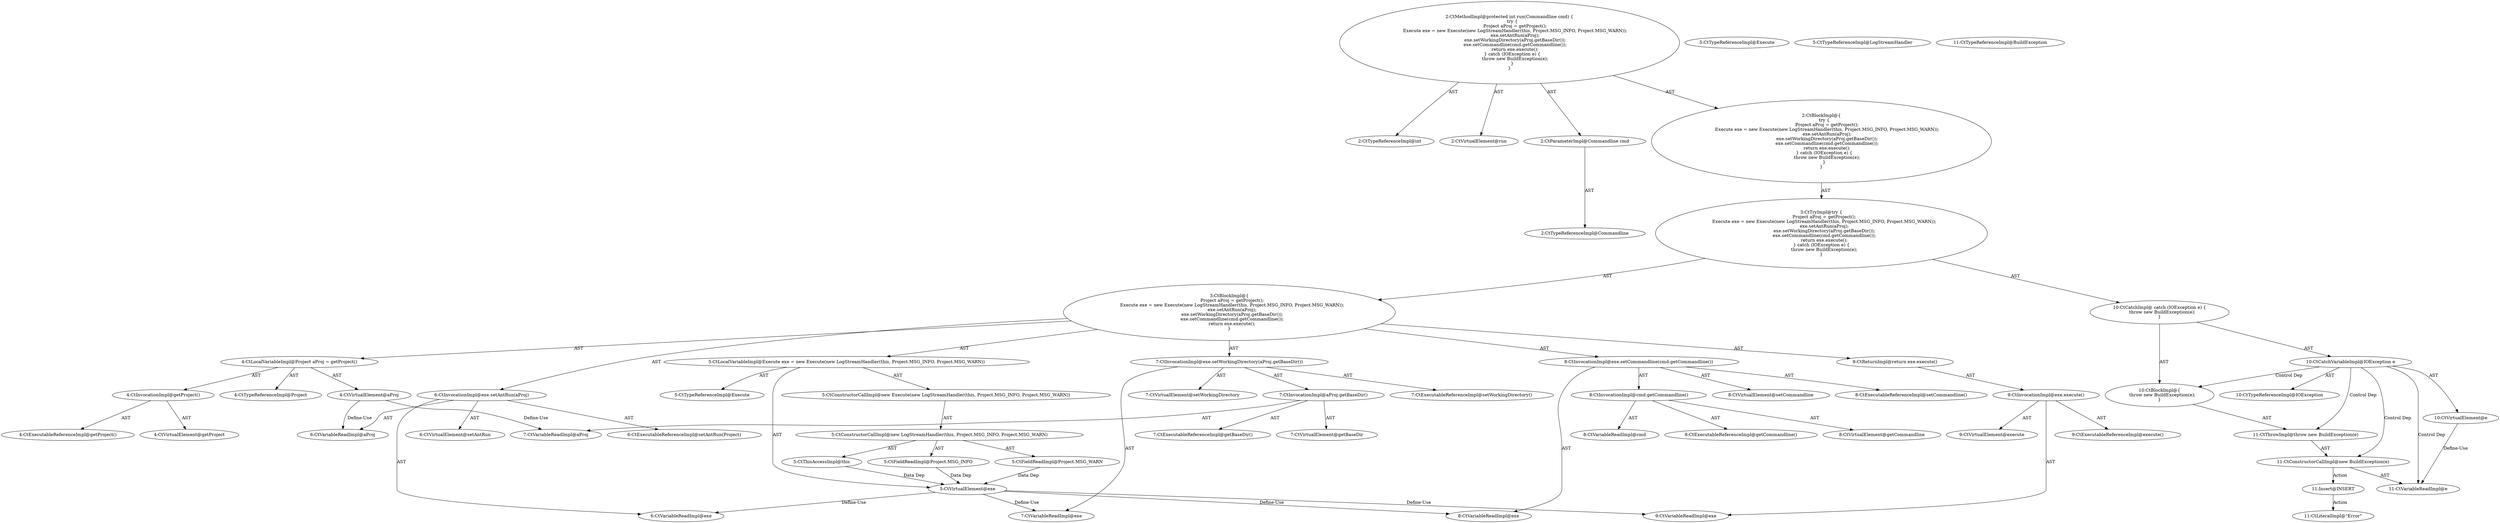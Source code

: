 digraph "run#?,Commandline" {
0 [label="2:CtTypeReferenceImpl@int" shape=ellipse]
1 [label="2:CtVirtualElement@run" shape=ellipse]
2 [label="2:CtParameterImpl@Commandline cmd" shape=ellipse]
3 [label="2:CtTypeReferenceImpl@Commandline" shape=ellipse]
4 [label="4:CtTypeReferenceImpl@Project" shape=ellipse]
5 [label="4:CtExecutableReferenceImpl@getProject()" shape=ellipse]
6 [label="4:CtVirtualElement@getProject" shape=ellipse]
7 [label="4:CtInvocationImpl@getProject()" shape=ellipse]
8 [label="4:CtVirtualElement@aProj" shape=ellipse]
9 [label="4:CtLocalVariableImpl@Project aProj = getProject()" shape=ellipse]
10 [label="5:CtTypeReferenceImpl@Execute" shape=ellipse]
11 [label="5:CtTypeReferenceImpl@Execute" shape=ellipse]
12 [label="5:CtTypeReferenceImpl@LogStreamHandler" shape=ellipse]
13 [label="5:CtThisAccessImpl@this" shape=ellipse]
14 [label="5:CtFieldReadImpl@Project.MSG_INFO" shape=ellipse]
15 [label="5:CtFieldReadImpl@Project.MSG_WARN" shape=ellipse]
16 [label="5:CtConstructorCallImpl@new LogStreamHandler(this, Project.MSG_INFO, Project.MSG_WARN)" shape=ellipse]
17 [label="5:CtConstructorCallImpl@new Execute(new LogStreamHandler(this, Project.MSG_INFO, Project.MSG_WARN))" shape=ellipse]
18 [label="5:CtVirtualElement@exe" shape=ellipse]
19 [label="5:CtLocalVariableImpl@Execute exe = new Execute(new LogStreamHandler(this, Project.MSG_INFO, Project.MSG_WARN))" shape=ellipse]
20 [label="6:CtExecutableReferenceImpl@setAntRun(Project)" shape=ellipse]
21 [label="6:CtVirtualElement@setAntRun" shape=ellipse]
22 [label="6:CtVariableReadImpl@exe" shape=ellipse]
23 [label="6:CtVariableReadImpl@aProj" shape=ellipse]
24 [label="6:CtInvocationImpl@exe.setAntRun(aProj)" shape=ellipse]
25 [label="7:CtExecutableReferenceImpl@setWorkingDirectory()" shape=ellipse]
26 [label="7:CtVirtualElement@setWorkingDirectory" shape=ellipse]
27 [label="7:CtVariableReadImpl@exe" shape=ellipse]
28 [label="7:CtExecutableReferenceImpl@getBaseDir()" shape=ellipse]
29 [label="7:CtVirtualElement@getBaseDir" shape=ellipse]
30 [label="7:CtVariableReadImpl@aProj" shape=ellipse]
31 [label="7:CtInvocationImpl@aProj.getBaseDir()" shape=ellipse]
32 [label="7:CtInvocationImpl@exe.setWorkingDirectory(aProj.getBaseDir())" shape=ellipse]
33 [label="8:CtExecutableReferenceImpl@setCommandline()" shape=ellipse]
34 [label="8:CtVirtualElement@setCommandline" shape=ellipse]
35 [label="8:CtVariableReadImpl@exe" shape=ellipse]
36 [label="8:CtExecutableReferenceImpl@getCommandline()" shape=ellipse]
37 [label="8:CtVirtualElement@getCommandline" shape=ellipse]
38 [label="8:CtVariableReadImpl@cmd" shape=ellipse]
39 [label="8:CtInvocationImpl@cmd.getCommandline()" shape=ellipse]
40 [label="8:CtInvocationImpl@exe.setCommandline(cmd.getCommandline())" shape=ellipse]
41 [label="9:CtExecutableReferenceImpl@execute()" shape=ellipse]
42 [label="9:CtVirtualElement@execute" shape=ellipse]
43 [label="9:CtVariableReadImpl@exe" shape=ellipse]
44 [label="9:CtInvocationImpl@exe.execute()" shape=ellipse]
45 [label="9:CtReturnImpl@return exe.execute()" shape=ellipse]
46 [label="3:CtBlockImpl@\{
    Project aProj = getProject();
    Execute exe = new Execute(new LogStreamHandler(this, Project.MSG_INFO, Project.MSG_WARN));
    exe.setAntRun(aProj);
    exe.setWorkingDirectory(aProj.getBaseDir());
    exe.setCommandline(cmd.getCommandline());
    return exe.execute();
\}" shape=ellipse]
47 [label="10:CtVirtualElement@e" shape=ellipse]
48 [label="10:CtTypeReferenceImpl@IOException" shape=ellipse]
49 [label="10:CtCatchVariableImpl@IOException e" shape=ellipse]
50 [label="11:CtTypeReferenceImpl@BuildException" shape=ellipse]
51 [label="11:CtVariableReadImpl@e" shape=ellipse]
52 [label="11:CtConstructorCallImpl@new BuildException(e)" shape=ellipse]
53 [label="11:CtThrowImpl@throw new BuildException(e)" shape=ellipse]
54 [label="10:CtBlockImpl@\{
    throw new BuildException(e);
\}" shape=ellipse]
55 [label="10:CtCatchImpl@ catch (IOException e) \{
    throw new BuildException(e);
\}" shape=ellipse]
56 [label="3:CtTryImpl@try \{
    Project aProj = getProject();
    Execute exe = new Execute(new LogStreamHandler(this, Project.MSG_INFO, Project.MSG_WARN));
    exe.setAntRun(aProj);
    exe.setWorkingDirectory(aProj.getBaseDir());
    exe.setCommandline(cmd.getCommandline());
    return exe.execute();
\} catch (IOException e) \{
    throw new BuildException(e);
\}" shape=ellipse]
57 [label="2:CtBlockImpl@\{
    try \{
        Project aProj = getProject();
        Execute exe = new Execute(new LogStreamHandler(this, Project.MSG_INFO, Project.MSG_WARN));
        exe.setAntRun(aProj);
        exe.setWorkingDirectory(aProj.getBaseDir());
        exe.setCommandline(cmd.getCommandline());
        return exe.execute();
    \} catch (IOException e) \{
        throw new BuildException(e);
    \}
\}" shape=ellipse]
58 [label="2:CtMethodImpl@protected int run(Commandline cmd) \{
    try \{
        Project aProj = getProject();
        Execute exe = new Execute(new LogStreamHandler(this, Project.MSG_INFO, Project.MSG_WARN));
        exe.setAntRun(aProj);
        exe.setWorkingDirectory(aProj.getBaseDir());
        exe.setCommandline(cmd.getCommandline());
        return exe.execute();
    \} catch (IOException e) \{
        throw new BuildException(e);
    \}
\}" shape=ellipse]
59 [label="11:Insert@INSERT" shape=ellipse]
60 [label="11:CtLiteralImpl@\"Error\"" shape=ellipse]
2 -> 3 [label="AST"];
7 -> 6 [label="AST"];
7 -> 5 [label="AST"];
8 -> 23 [label="Define-Use"];
8 -> 30 [label="Define-Use"];
9 -> 8 [label="AST"];
9 -> 4 [label="AST"];
9 -> 7 [label="AST"];
13 -> 18 [label="Data Dep"];
14 -> 18 [label="Data Dep"];
15 -> 18 [label="Data Dep"];
16 -> 13 [label="AST"];
16 -> 14 [label="AST"];
16 -> 15 [label="AST"];
17 -> 16 [label="AST"];
18 -> 22 [label="Define-Use"];
18 -> 27 [label="Define-Use"];
18 -> 35 [label="Define-Use"];
18 -> 43 [label="Define-Use"];
19 -> 18 [label="AST"];
19 -> 10 [label="AST"];
19 -> 17 [label="AST"];
24 -> 21 [label="AST"];
24 -> 22 [label="AST"];
24 -> 20 [label="AST"];
24 -> 23 [label="AST"];
31 -> 29 [label="AST"];
31 -> 30 [label="AST"];
31 -> 28 [label="AST"];
32 -> 26 [label="AST"];
32 -> 27 [label="AST"];
32 -> 25 [label="AST"];
32 -> 31 [label="AST"];
39 -> 37 [label="AST"];
39 -> 38 [label="AST"];
39 -> 36 [label="AST"];
40 -> 34 [label="AST"];
40 -> 35 [label="AST"];
40 -> 33 [label="AST"];
40 -> 39 [label="AST"];
44 -> 42 [label="AST"];
44 -> 43 [label="AST"];
44 -> 41 [label="AST"];
45 -> 44 [label="AST"];
46 -> 9 [label="AST"];
46 -> 19 [label="AST"];
46 -> 24 [label="AST"];
46 -> 32 [label="AST"];
46 -> 40 [label="AST"];
46 -> 45 [label="AST"];
47 -> 51 [label="Define-Use"];
49 -> 47 [label="AST"];
49 -> 48 [label="AST"];
49 -> 54 [label="Control Dep"];
49 -> 53 [label="Control Dep"];
49 -> 52 [label="Control Dep"];
49 -> 51 [label="Control Dep"];
52 -> 51 [label="AST"];
52 -> 59 [label="Action"];
53 -> 52 [label="AST"];
54 -> 53 [label="AST"];
55 -> 49 [label="AST"];
55 -> 54 [label="AST"];
56 -> 46 [label="AST"];
56 -> 55 [label="AST"];
57 -> 56 [label="AST"];
58 -> 1 [label="AST"];
58 -> 0 [label="AST"];
58 -> 2 [label="AST"];
58 -> 57 [label="AST"];
59 -> 60 [label="Action"];
}